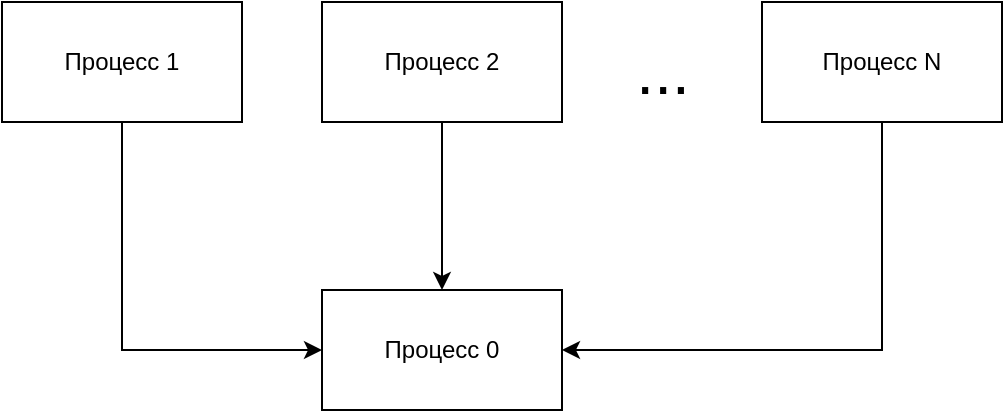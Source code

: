 <mxfile version="21.1.8" type="device">
  <diagram name="Страница 1" id="j0H997pK-XfcRTFtRqob">
    <mxGraphModel dx="1687" dy="936" grid="1" gridSize="10" guides="1" tooltips="1" connect="1" arrows="1" fold="1" page="1" pageScale="1" pageWidth="1169" pageHeight="827" math="0" shadow="0">
      <root>
        <mxCell id="0" />
        <mxCell id="1" parent="0" />
        <mxCell id="EtGjIPZrsCiXBr9LmPaj-7" value="" style="edgeStyle=orthogonalEdgeStyle;rounded=0;orthogonalLoop=1;jettySize=auto;html=1;entryX=0;entryY=0.5;entryDx=0;entryDy=0;exitX=0.5;exitY=1;exitDx=0;exitDy=0;" edge="1" parent="1" source="EtGjIPZrsCiXBr9LmPaj-1" target="EtGjIPZrsCiXBr9LmPaj-5">
          <mxGeometry relative="1" as="geometry">
            <mxPoint x="340" y="380" as="targetPoint" />
          </mxGeometry>
        </mxCell>
        <mxCell id="EtGjIPZrsCiXBr9LmPaj-1" value="Процесс 1" style="rounded=0;whiteSpace=wrap;html=1;" vertex="1" parent="1">
          <mxGeometry x="280" y="240" width="120" height="60" as="geometry" />
        </mxCell>
        <mxCell id="EtGjIPZrsCiXBr9LmPaj-8" value="" style="edgeStyle=orthogonalEdgeStyle;rounded=0;orthogonalLoop=1;jettySize=auto;html=1;" edge="1" parent="1" source="EtGjIPZrsCiXBr9LmPaj-2" target="EtGjIPZrsCiXBr9LmPaj-5">
          <mxGeometry relative="1" as="geometry" />
        </mxCell>
        <mxCell id="EtGjIPZrsCiXBr9LmPaj-2" value="Процесс 2" style="rounded=0;whiteSpace=wrap;html=1;" vertex="1" parent="1">
          <mxGeometry x="440" y="240" width="120" height="60" as="geometry" />
        </mxCell>
        <mxCell id="EtGjIPZrsCiXBr9LmPaj-3" value="..." style="text;html=1;align=center;verticalAlign=middle;resizable=0;points=[];autosize=1;strokeColor=none;fillColor=none;fontSize=32;" vertex="1" parent="1">
          <mxGeometry x="584.5" y="250" width="50" height="50" as="geometry" />
        </mxCell>
        <mxCell id="EtGjIPZrsCiXBr9LmPaj-10" value="" style="edgeStyle=orthogonalEdgeStyle;rounded=0;orthogonalLoop=1;jettySize=auto;html=1;entryX=1;entryY=0.5;entryDx=0;entryDy=0;exitX=0.5;exitY=1;exitDx=0;exitDy=0;" edge="1" parent="1" source="EtGjIPZrsCiXBr9LmPaj-4" target="EtGjIPZrsCiXBr9LmPaj-5">
          <mxGeometry relative="1" as="geometry">
            <mxPoint x="720.0" y="380" as="targetPoint" />
          </mxGeometry>
        </mxCell>
        <mxCell id="EtGjIPZrsCiXBr9LmPaj-4" value="Процесс N" style="rounded=0;whiteSpace=wrap;html=1;" vertex="1" parent="1">
          <mxGeometry x="660" y="240" width="120" height="60" as="geometry" />
        </mxCell>
        <mxCell id="EtGjIPZrsCiXBr9LmPaj-5" value="Процесс 0" style="rounded=0;whiteSpace=wrap;html=1;" vertex="1" parent="1">
          <mxGeometry x="440" y="384" width="120" height="60" as="geometry" />
        </mxCell>
      </root>
    </mxGraphModel>
  </diagram>
</mxfile>
